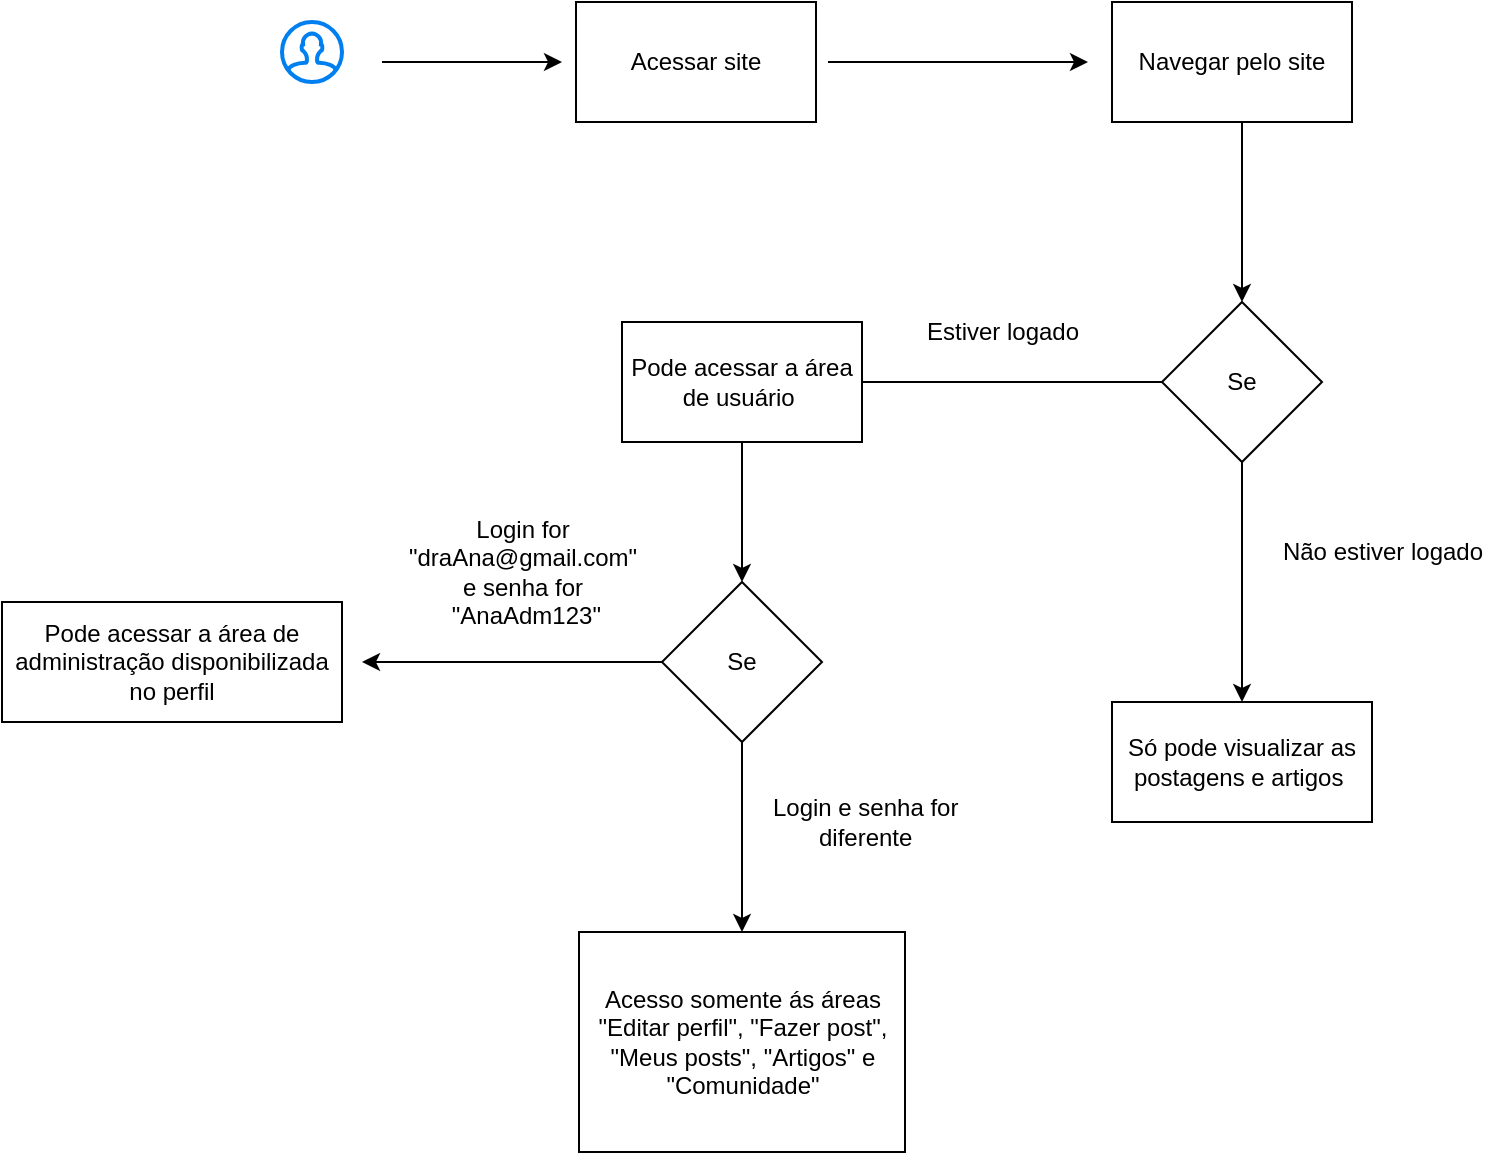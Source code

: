 <mxfile version="26.2.12">
  <diagram name="Página-1" id="GBsnLvnI4-rpbLtsN5aY">
    <mxGraphModel dx="1044" dy="527" grid="1" gridSize="10" guides="1" tooltips="1" connect="1" arrows="1" fold="1" page="1" pageScale="1" pageWidth="827" pageHeight="1169" math="0" shadow="0">
      <root>
        <mxCell id="0" />
        <mxCell id="1" parent="0" />
        <mxCell id="Z3DMo7HApsxmjVOeg6QT-1" value="" style="html=1;verticalLabelPosition=bottom;align=center;labelBackgroundColor=#ffffff;verticalAlign=top;strokeWidth=2;strokeColor=#0080F0;shadow=0;dashed=0;shape=mxgraph.ios7.icons.user;" vertex="1" parent="1">
          <mxGeometry x="207" y="20" width="30" height="30" as="geometry" />
        </mxCell>
        <mxCell id="Z3DMo7HApsxmjVOeg6QT-2" value="" style="endArrow=classic;html=1;rounded=0;" edge="1" parent="1">
          <mxGeometry width="50" height="50" relative="1" as="geometry">
            <mxPoint x="257" y="40" as="sourcePoint" />
            <mxPoint x="347" y="40" as="targetPoint" />
          </mxGeometry>
        </mxCell>
        <mxCell id="Z3DMo7HApsxmjVOeg6QT-3" value="Acessar site" style="rounded=0;whiteSpace=wrap;html=1;" vertex="1" parent="1">
          <mxGeometry x="354" y="10" width="120" height="60" as="geometry" />
        </mxCell>
        <mxCell id="Z3DMo7HApsxmjVOeg6QT-4" value="" style="endArrow=classic;html=1;rounded=0;" edge="1" parent="1">
          <mxGeometry width="50" height="50" relative="1" as="geometry">
            <mxPoint x="480" y="40" as="sourcePoint" />
            <mxPoint x="610" y="40" as="targetPoint" />
          </mxGeometry>
        </mxCell>
        <mxCell id="Z3DMo7HApsxmjVOeg6QT-7" style="edgeStyle=none;rounded=0;orthogonalLoop=1;jettySize=auto;html=1;exitX=0.5;exitY=1;exitDx=0;exitDy=0;entryX=0.5;entryY=0;entryDx=0;entryDy=0;" edge="1" parent="1" target="Z3DMo7HApsxmjVOeg6QT-6">
          <mxGeometry relative="1" as="geometry">
            <mxPoint x="687" y="70" as="sourcePoint" />
          </mxGeometry>
        </mxCell>
        <mxCell id="Z3DMo7HApsxmjVOeg6QT-5" value="Navegar pelo site" style="rounded=0;whiteSpace=wrap;html=1;" vertex="1" parent="1">
          <mxGeometry x="622" y="10" width="120" height="60" as="geometry" />
        </mxCell>
        <mxCell id="Z3DMo7HApsxmjVOeg6QT-14" value="" style="edgeStyle=none;rounded=0;orthogonalLoop=1;jettySize=auto;html=1;" edge="1" parent="1" source="Z3DMo7HApsxmjVOeg6QT-6" target="Z3DMo7HApsxmjVOeg6QT-13">
          <mxGeometry relative="1" as="geometry" />
        </mxCell>
        <mxCell id="Z3DMo7HApsxmjVOeg6QT-17" value="" style="edgeStyle=none;rounded=0;orthogonalLoop=1;jettySize=auto;html=1;" edge="1" parent="1" source="Z3DMo7HApsxmjVOeg6QT-6">
          <mxGeometry relative="1" as="geometry">
            <mxPoint x="487" y="200" as="targetPoint" />
          </mxGeometry>
        </mxCell>
        <mxCell id="Z3DMo7HApsxmjVOeg6QT-6" value="Se" style="rhombus;whiteSpace=wrap;html=1;" vertex="1" parent="1">
          <mxGeometry x="647" y="160" width="80" height="80" as="geometry" />
        </mxCell>
        <mxCell id="Z3DMo7HApsxmjVOeg6QT-13" value="Só pode visualizar as postagens e artigos&amp;nbsp;" style="whiteSpace=wrap;html=1;" vertex="1" parent="1">
          <mxGeometry x="622" y="360" width="130" height="60" as="geometry" />
        </mxCell>
        <mxCell id="Z3DMo7HApsxmjVOeg6QT-15" value="Não estiver logado" style="text;html=1;align=center;verticalAlign=middle;resizable=0;points=[];autosize=1;strokeColor=none;fillColor=none;" vertex="1" parent="1">
          <mxGeometry x="697" y="270" width="120" height="30" as="geometry" />
        </mxCell>
        <mxCell id="Z3DMo7HApsxmjVOeg6QT-18" value="Estiver logado" style="text;html=1;align=center;verticalAlign=middle;resizable=0;points=[];autosize=1;strokeColor=none;fillColor=none;" vertex="1" parent="1">
          <mxGeometry x="517" y="160" width="100" height="30" as="geometry" />
        </mxCell>
        <mxCell id="Z3DMo7HApsxmjVOeg6QT-24" value="" style="edgeStyle=none;rounded=0;orthogonalLoop=1;jettySize=auto;html=1;" edge="1" parent="1" source="Z3DMo7HApsxmjVOeg6QT-21" target="Z3DMo7HApsxmjVOeg6QT-23">
          <mxGeometry relative="1" as="geometry" />
        </mxCell>
        <mxCell id="Z3DMo7HApsxmjVOeg6QT-21" value="Pode acessar a área de usuário&amp;nbsp;" style="whiteSpace=wrap;html=1;" vertex="1" parent="1">
          <mxGeometry x="377" y="170" width="120" height="60" as="geometry" />
        </mxCell>
        <mxCell id="Z3DMo7HApsxmjVOeg6QT-26" value="" style="edgeStyle=none;rounded=0;orthogonalLoop=1;jettySize=auto;html=1;" edge="1" parent="1" source="Z3DMo7HApsxmjVOeg6QT-23">
          <mxGeometry relative="1" as="geometry">
            <mxPoint x="247" y="340" as="targetPoint" />
          </mxGeometry>
        </mxCell>
        <mxCell id="Z3DMo7HApsxmjVOeg6QT-30" value="" style="edgeStyle=none;rounded=0;orthogonalLoop=1;jettySize=auto;html=1;" edge="1" parent="1" source="Z3DMo7HApsxmjVOeg6QT-23" target="Z3DMo7HApsxmjVOeg6QT-29">
          <mxGeometry relative="1" as="geometry" />
        </mxCell>
        <mxCell id="Z3DMo7HApsxmjVOeg6QT-23" value="Se" style="rhombus;whiteSpace=wrap;html=1;" vertex="1" parent="1">
          <mxGeometry x="397" y="300" width="80" height="80" as="geometry" />
        </mxCell>
        <mxCell id="Z3DMo7HApsxmjVOeg6QT-27" value="Login for &lt;br&gt;&quot;draAna@gmail.com&quot;&lt;br&gt;e senha for&lt;br&gt;&amp;nbsp;&quot;AnaAdm123&quot;" style="text;html=1;align=center;verticalAlign=middle;resizable=0;points=[];autosize=1;strokeColor=none;fillColor=none;" vertex="1" parent="1">
          <mxGeometry x="257" y="260" width="140" height="70" as="geometry" />
        </mxCell>
        <mxCell id="Z3DMo7HApsxmjVOeg6QT-28" value="Pode acessar a área de administração disponibilizada no perfil" style="rounded=0;whiteSpace=wrap;html=1;" vertex="1" parent="1">
          <mxGeometry x="67" y="310" width="170" height="60" as="geometry" />
        </mxCell>
        <mxCell id="Z3DMo7HApsxmjVOeg6QT-29" value="Acesso somente ás áreas &quot;Editar perfil&quot;, &quot;Fazer post&quot;, &quot;Meus posts&quot;, &quot;Artigos&quot; e &quot;Comunidade&quot;" style="whiteSpace=wrap;html=1;" vertex="1" parent="1">
          <mxGeometry x="355.5" y="475" width="163" height="110" as="geometry" />
        </mxCell>
        <mxCell id="Z3DMo7HApsxmjVOeg6QT-31" value="Login e senha for&amp;nbsp;&lt;br&gt;diferente&amp;nbsp;" style="text;html=1;align=center;verticalAlign=middle;resizable=0;points=[];autosize=1;strokeColor=none;fillColor=none;" vertex="1" parent="1">
          <mxGeometry x="440" y="400" width="120" height="40" as="geometry" />
        </mxCell>
      </root>
    </mxGraphModel>
  </diagram>
</mxfile>
